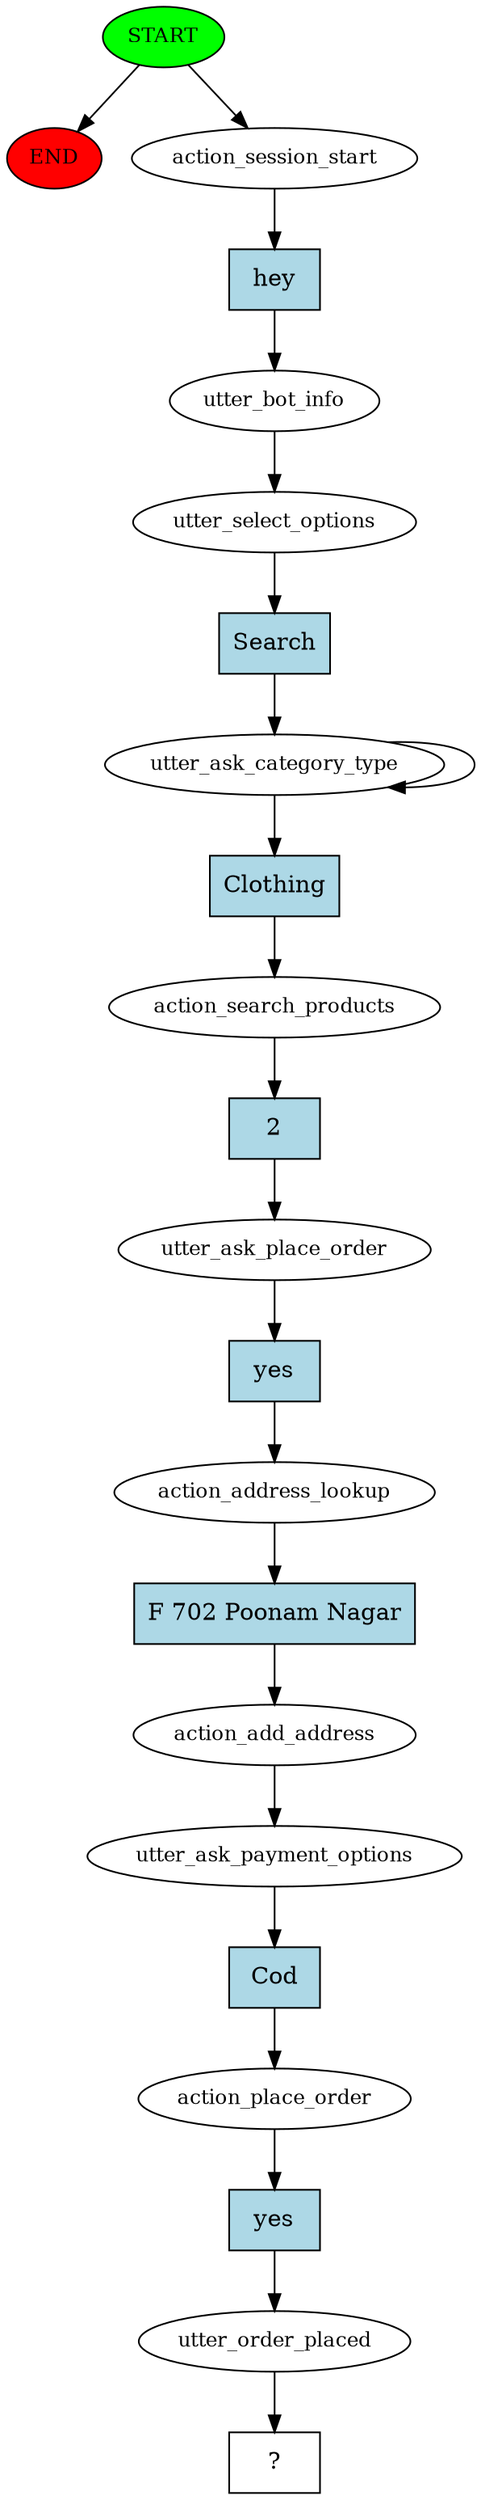 digraph  {
0 [class="start active", fillcolor=green, fontsize=12, label=START, style=filled];
"-1" [class=end, fillcolor=red, fontsize=12, label=END, style=filled];
1 [class=active, fontsize=12, label=action_session_start];
2 [class=active, fontsize=12, label=utter_bot_info];
3 [class=active, fontsize=12, label=utter_select_options];
4 [class=active, fontsize=12, label=utter_ask_category_type];
6 [class=active, fontsize=12, label=action_search_products];
7 [class=active, fontsize=12, label=utter_ask_place_order];
8 [class=active, fontsize=12, label=action_address_lookup];
9 [class=active, fontsize=12, label=action_add_address];
10 [class=active, fontsize=12, label=utter_ask_payment_options];
11 [class=active, fontsize=12, label=action_place_order];
12 [class=active, fontsize=12, label=utter_order_placed];
13 [class="intent dashed active", label="  ?  ", shape=rect];
14 [class="intent active", fillcolor=lightblue, label=hey, shape=rect, style=filled];
15 [class="intent active", fillcolor=lightblue, label=Search, shape=rect, style=filled];
16 [class="intent active", fillcolor=lightblue, label=Clothing, shape=rect, style=filled];
17 [class="intent active", fillcolor=lightblue, label=2, shape=rect, style=filled];
18 [class="intent active", fillcolor=lightblue, label=yes, shape=rect, style=filled];
19 [class="intent active", fillcolor=lightblue, label="F 702 Poonam Nagar", shape=rect, style=filled];
20 [class="intent active", fillcolor=lightblue, label=Cod, shape=rect, style=filled];
21 [class="intent active", fillcolor=lightblue, label=yes, shape=rect, style=filled];
0 -> "-1"  [class="", key=NONE, label=""];
0 -> 1  [class=active, key=NONE, label=""];
1 -> 14  [class=active, key=0];
2 -> 3  [class=active, key=NONE, label=""];
3 -> 15  [class=active, key=0];
4 -> 4  [class=active, key=NONE, label=""];
4 -> 16  [class=active, key=0];
6 -> 17  [class=active, key=0];
7 -> 18  [class=active, key=0];
8 -> 19  [class=active, key=0];
9 -> 10  [class=active, key=NONE, label=""];
10 -> 20  [class=active, key=0];
11 -> 21  [class=active, key=0];
12 -> 13  [class=active, key=NONE, label=""];
14 -> 2  [class=active, key=0];
15 -> 4  [class=active, key=0];
16 -> 6  [class=active, key=0];
17 -> 7  [class=active, key=0];
18 -> 8  [class=active, key=0];
19 -> 9  [class=active, key=0];
20 -> 11  [class=active, key=0];
21 -> 12  [class=active, key=0];
}
